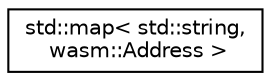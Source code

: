 digraph "Graphical Class Hierarchy"
{
  edge [fontname="Helvetica",fontsize="10",labelfontname="Helvetica",labelfontsize="10"];
  node [fontname="Helvetica",fontsize="10",shape=record];
  rankdir="LR";
  Node0 [label="std::map\< std::string,\l wasm::Address \>",height=0.2,width=0.4,color="black", fillcolor="white", style="filled",URL="$classstd_1_1map.html"];
}
